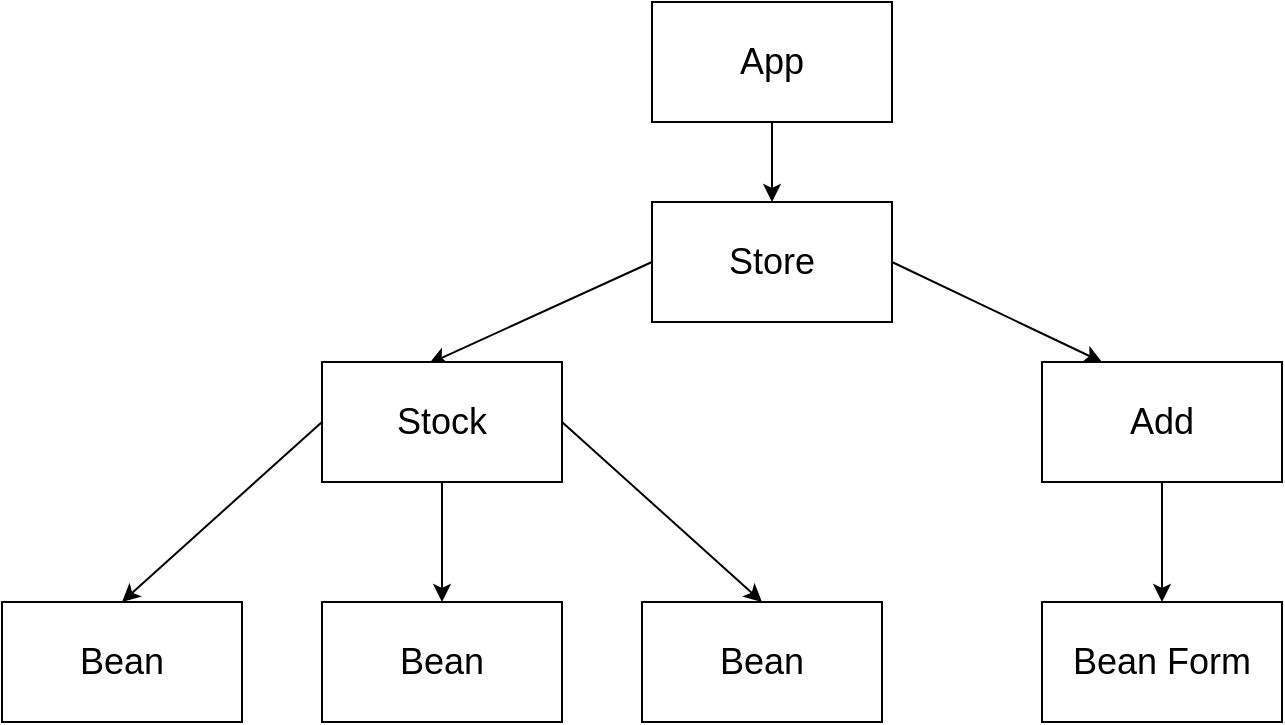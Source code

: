 <mxfile>
    <diagram id="u5kCTxJOX2TN_0dWNuKd" name="Page-1">
        <mxGraphModel dx="1384" dy="914" grid="1" gridSize="10" guides="1" tooltips="1" connect="1" arrows="1" fold="1" page="1" pageScale="1" pageWidth="850" pageHeight="1100" math="0" shadow="0">
            <root>
                <mxCell id="0"/>
                <mxCell id="1" parent="0"/>
                <mxCell id="4" style="edgeStyle=none;html=1;exitX=0;exitY=0.5;exitDx=0;exitDy=0;entryX=0.446;entryY=0.014;entryDx=0;entryDy=0;entryPerimeter=0;fontFamily=Helvetica;fontSize=18;fontColor=#F0F0F0;" parent="1" source="16" target="3" edge="1">
                    <mxGeometry relative="1" as="geometry"/>
                </mxCell>
                <mxCell id="13" style="edgeStyle=none;html=1;exitX=1;exitY=0.5;exitDx=0;exitDy=0;entryX=0.25;entryY=0;entryDx=0;entryDy=0;fontFamily=Helvetica;fontSize=18;fontColor=#F0F0F0;" parent="1" source="16" target="12" edge="1">
                    <mxGeometry relative="1" as="geometry"/>
                </mxCell>
                <mxCell id="17" style="edgeStyle=none;html=1;exitX=0.5;exitY=1;exitDx=0;exitDy=0;" edge="1" parent="1" source="2" target="16">
                    <mxGeometry relative="1" as="geometry"/>
                </mxCell>
                <mxCell id="2" value="&lt;font style=&quot;font-size: 18px;&quot;&gt;App&lt;/font&gt;" style="whiteSpace=wrap;html=1;" parent="1" vertex="1">
                    <mxGeometry x="365" y="20" width="120" height="60" as="geometry"/>
                </mxCell>
                <mxCell id="9" style="edgeStyle=none;html=1;exitX=1;exitY=0.5;exitDx=0;exitDy=0;entryX=0.5;entryY=0;entryDx=0;entryDy=0;fontFamily=Helvetica;fontSize=18;fontColor=#F0F0F0;" parent="1" source="3" target="6" edge="1">
                    <mxGeometry relative="1" as="geometry"/>
                </mxCell>
                <mxCell id="10" style="edgeStyle=none;html=1;exitX=0.5;exitY=1;exitDx=0;exitDy=0;fontFamily=Helvetica;fontSize=18;fontColor=#F0F0F0;" parent="1" source="3" target="7" edge="1">
                    <mxGeometry relative="1" as="geometry"/>
                </mxCell>
                <mxCell id="11" style="edgeStyle=none;html=1;exitX=0;exitY=0.5;exitDx=0;exitDy=0;entryX=0.5;entryY=0;entryDx=0;entryDy=0;fontFamily=Helvetica;fontSize=18;fontColor=#F0F0F0;" parent="1" source="3" target="8" edge="1">
                    <mxGeometry relative="1" as="geometry"/>
                </mxCell>
                <mxCell id="3" value="&lt;span style=&quot;text-align: left;&quot;&gt;&lt;font style=&quot;font-size: 18px;&quot;&gt;Stock&lt;/font&gt;&lt;/span&gt;" style="whiteSpace=wrap;html=1;" parent="1" vertex="1">
                    <mxGeometry x="200" y="200" width="120" height="60" as="geometry"/>
                </mxCell>
                <mxCell id="6" value="&lt;span style=&quot;font-size: 18px; text-align: left;&quot;&gt;Bean&lt;/span&gt;" style="whiteSpace=wrap;html=1;" parent="1" vertex="1">
                    <mxGeometry x="360" y="320" width="120" height="60" as="geometry"/>
                </mxCell>
                <mxCell id="7" value="&lt;span style=&quot;font-size: 18px; text-align: left;&quot;&gt;Bean&lt;/span&gt;" style="whiteSpace=wrap;html=1;" parent="1" vertex="1">
                    <mxGeometry x="200" y="320" width="120" height="60" as="geometry"/>
                </mxCell>
                <mxCell id="8" value="&lt;span style=&quot;text-align: left;&quot;&gt;&lt;font style=&quot;font-size: 18px;&quot;&gt;Bean&lt;/font&gt;&lt;/span&gt;" style="whiteSpace=wrap;html=1;" parent="1" vertex="1">
                    <mxGeometry x="40" y="320" width="120" height="60" as="geometry"/>
                </mxCell>
                <mxCell id="15" style="edgeStyle=none;html=1;entryX=0.5;entryY=0;entryDx=0;entryDy=0;" edge="1" parent="1" source="12" target="14">
                    <mxGeometry relative="1" as="geometry"/>
                </mxCell>
                <mxCell id="12" value="&lt;font style=&quot;font-size: 18px;&quot;&gt;Add&lt;/font&gt;" style="whiteSpace=wrap;html=1;" parent="1" vertex="1">
                    <mxGeometry x="560" y="200" width="120" height="60" as="geometry"/>
                </mxCell>
                <mxCell id="14" value="&lt;span style=&quot;font-size: 18px; text-align: left;&quot;&gt;Bean Form&lt;/span&gt;" style="whiteSpace=wrap;html=1;" vertex="1" parent="1">
                    <mxGeometry x="560" y="320" width="120" height="60" as="geometry"/>
                </mxCell>
                <mxCell id="16" value="&lt;font style=&quot;font-size: 18px;&quot;&gt;Store&lt;br&gt;&lt;/font&gt;" style="whiteSpace=wrap;html=1;" vertex="1" parent="1">
                    <mxGeometry x="365" y="120" width="120" height="60" as="geometry"/>
                </mxCell>
            </root>
        </mxGraphModel>
    </diagram>
</mxfile>